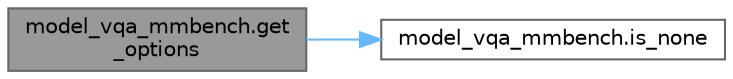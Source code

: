 digraph "model_vqa_mmbench.get_options"
{
 // LATEX_PDF_SIZE
  bgcolor="transparent";
  edge [fontname=Helvetica,fontsize=10,labelfontname=Helvetica,labelfontsize=10];
  node [fontname=Helvetica,fontsize=10,shape=box,height=0.2,width=0.4];
  rankdir="LR";
  Node1 [id="Node000001",label="model_vqa_mmbench.get\l_options",height=0.2,width=0.4,color="gray40", fillcolor="grey60", style="filled", fontcolor="black",tooltip=" "];
  Node1 -> Node2 [id="edge1_Node000001_Node000002",color="steelblue1",style="solid",tooltip=" "];
  Node2 [id="Node000002",label="model_vqa_mmbench.is_none",height=0.2,width=0.4,color="grey40", fillcolor="white", style="filled",URL="$namespacemodel__vqa__mmbench.html#abe6f1d4843d9defc295017d8bfa08a53",tooltip=" "];
}
